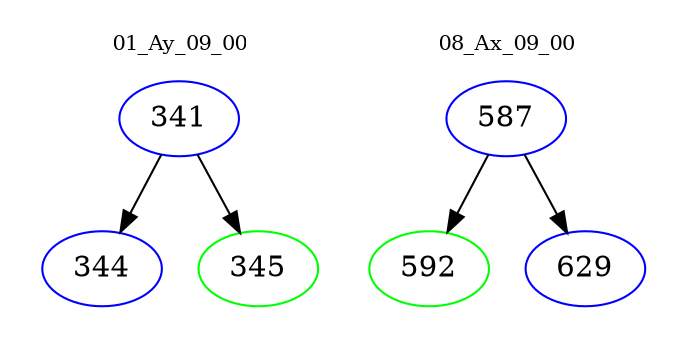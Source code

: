 digraph{
subgraph cluster_0 {
color = white
label = "01_Ay_09_00";
fontsize=10;
T0_341 [label="341", color="blue"]
T0_341 -> T0_344 [color="black"]
T0_344 [label="344", color="blue"]
T0_341 -> T0_345 [color="black"]
T0_345 [label="345", color="green"]
}
subgraph cluster_1 {
color = white
label = "08_Ax_09_00";
fontsize=10;
T1_587 [label="587", color="blue"]
T1_587 -> T1_592 [color="black"]
T1_592 [label="592", color="green"]
T1_587 -> T1_629 [color="black"]
T1_629 [label="629", color="blue"]
}
}
